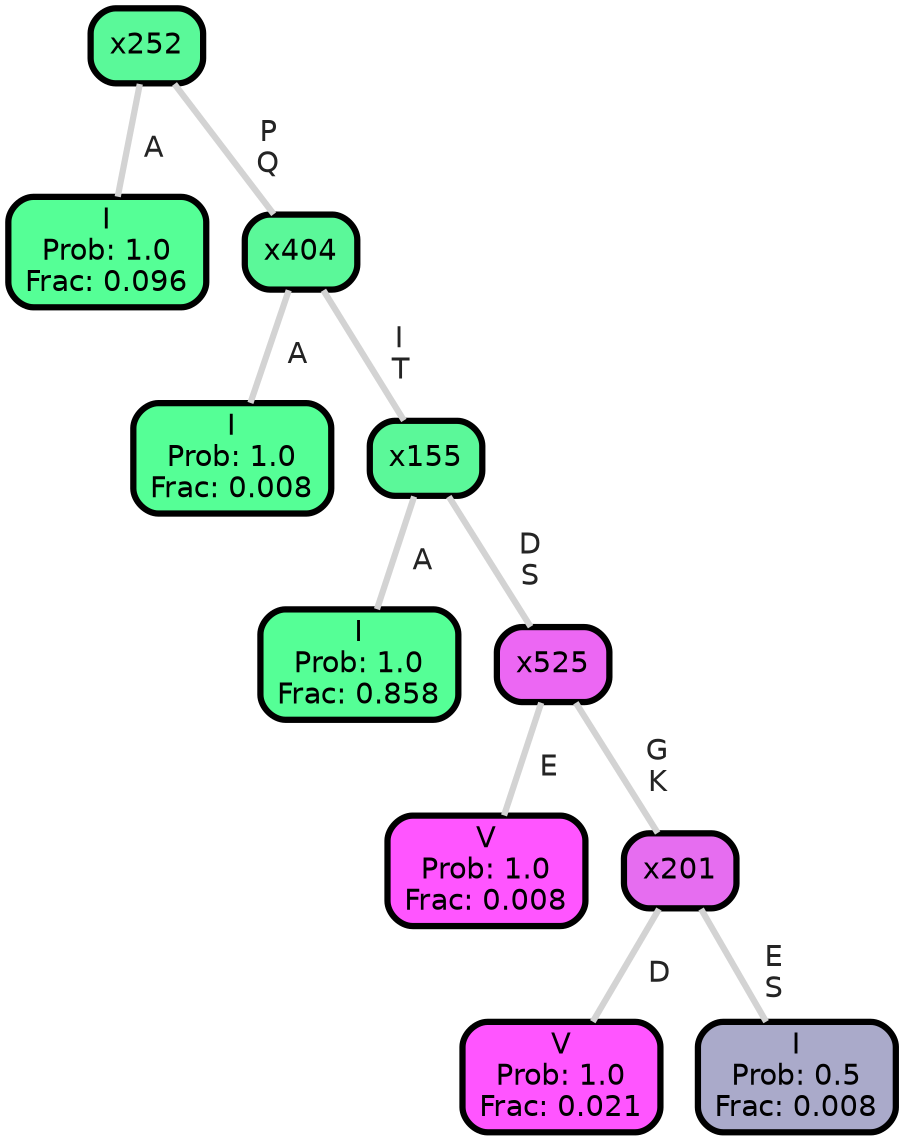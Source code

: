 graph Tree {
node [shape=box, style="filled, rounded",color="black",penwidth="3",fontcolor="black",                 fontname=helvetica] ;
graph [ranksep="0 equally", splines=straight,                 bgcolor=transparent, dpi=200] ;
edge [fontname=helvetica, fontweight=bold,fontcolor=grey14,color=lightgray] ;
0 [label="I
Prob: 1.0
Frac: 0.096", fillcolor="#55ff96"] ;
1 [label="x252", fillcolor="#5af999"] ;
2 [label="I
Prob: 1.0
Frac: 0.008", fillcolor="#55ff96"] ;
3 [label="x404", fillcolor="#5bf899"] ;
4 [label="I
Prob: 1.0
Frac: 0.858", fillcolor="#55ff96"] ;
5 [label="x155", fillcolor="#5bf899"] ;
6 [label="V
Prob: 1.0
Frac: 0.008", fillcolor="#ff55ff"] ;
7 [label="x525", fillcolor="#ec67f3"] ;
8 [label="V
Prob: 1.0
Frac: 0.021", fillcolor="#ff55ff"] ;
9 [label="x201", fillcolor="#e66df0"] ;
10 [label="I
Prob: 0.5
Frac: 0.008", fillcolor="#aaaaca"] ;
1 -- 0 [label=" A",penwidth=3] ;
1 -- 3 [label=" P\n Q",penwidth=3] ;
3 -- 2 [label=" A",penwidth=3] ;
3 -- 5 [label=" I\n T",penwidth=3] ;
5 -- 4 [label=" A",penwidth=3] ;
5 -- 7 [label=" D\n S",penwidth=3] ;
7 -- 6 [label=" E",penwidth=3] ;
7 -- 9 [label=" G\n K",penwidth=3] ;
9 -- 8 [label=" D",penwidth=3] ;
9 -- 10 [label=" E\n S",penwidth=3] ;
{rank = same;}}